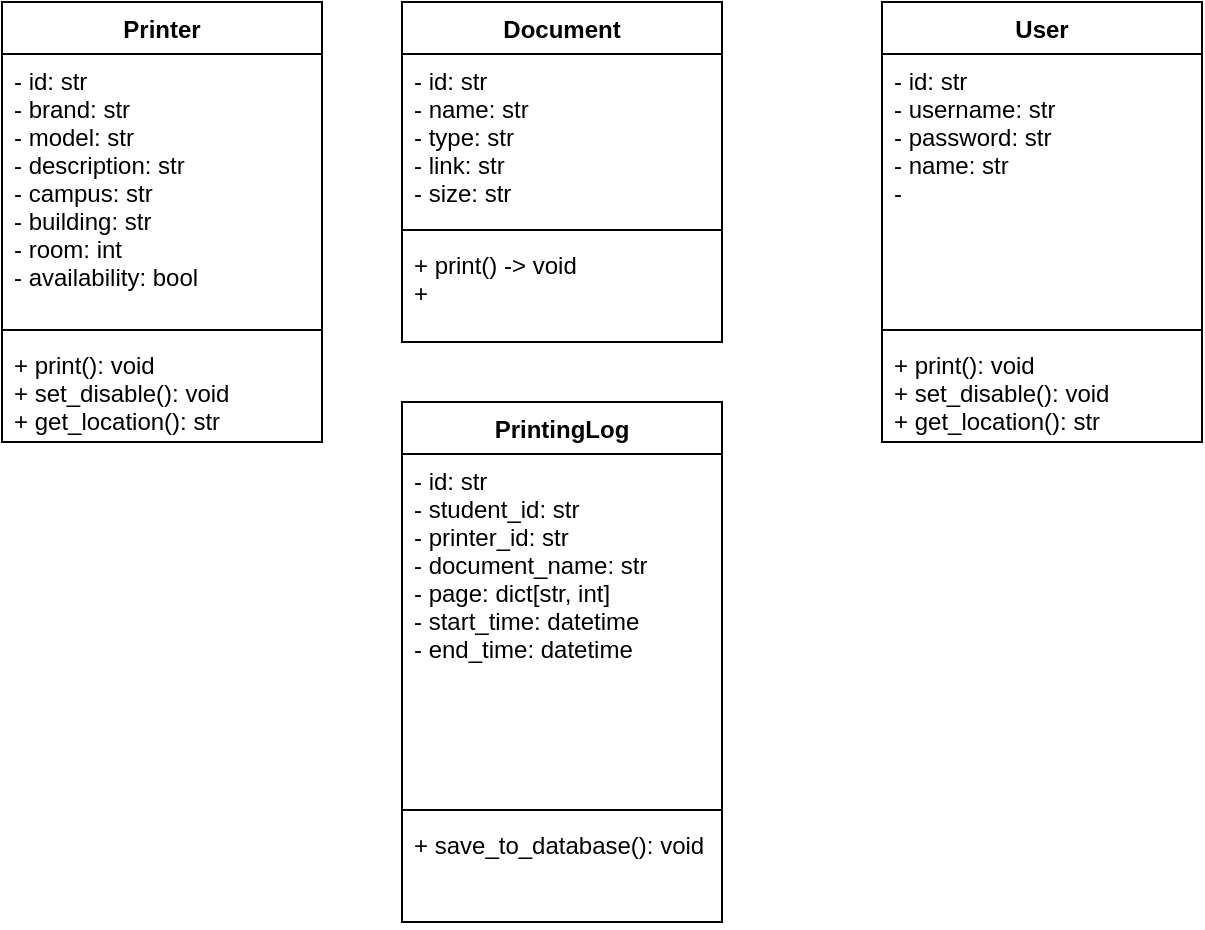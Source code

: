 <mxfile>
    <diagram id="oFvub2409HpbG3E8aB3K" name="Page-1">
        <mxGraphModel dx="764" dy="455" grid="1" gridSize="10" guides="1" tooltips="1" connect="1" arrows="1" fold="1" page="1" pageScale="1" pageWidth="850" pageHeight="1100" math="0" shadow="0">
            <root>
                <mxCell id="0"/>
                <mxCell id="1" parent="0"/>
                <mxCell id="2" value="Printer" style="swimlane;fontStyle=1;align=center;verticalAlign=top;childLayout=stackLayout;horizontal=1;startSize=26;horizontalStack=0;resizeParent=1;resizeParentMax=0;resizeLast=0;collapsible=1;marginBottom=0;" vertex="1" parent="1">
                    <mxGeometry x="160" y="400" width="160" height="220" as="geometry">
                        <mxRectangle x="40" y="400" width="100" height="30" as="alternateBounds"/>
                    </mxGeometry>
                </mxCell>
                <mxCell id="3" value="- id: str&#10;- brand: str&#10;- model: str&#10;- description: str&#10;- campus: str&#10;- building: str&#10;- room: int&#10;- availability: bool" style="text;strokeColor=none;fillColor=none;align=left;verticalAlign=top;spacingLeft=4;spacingRight=4;overflow=hidden;rotatable=0;points=[[0,0.5],[1,0.5]];portConstraint=eastwest;" vertex="1" parent="2">
                    <mxGeometry y="26" width="160" height="134" as="geometry"/>
                </mxCell>
                <mxCell id="4" value="" style="line;strokeWidth=1;fillColor=none;align=left;verticalAlign=middle;spacingTop=-1;spacingLeft=3;spacingRight=3;rotatable=0;labelPosition=right;points=[];portConstraint=eastwest;strokeColor=inherit;" vertex="1" parent="2">
                    <mxGeometry y="160" width="160" height="8" as="geometry"/>
                </mxCell>
                <mxCell id="5" value="+ print(): void&#10;+ set_disable(): void&#10;+ get_location(): str" style="text;strokeColor=none;fillColor=none;align=left;verticalAlign=top;spacingLeft=4;spacingRight=4;overflow=hidden;rotatable=0;points=[[0,0.5],[1,0.5]];portConstraint=eastwest;" vertex="1" parent="2">
                    <mxGeometry y="168" width="160" height="52" as="geometry"/>
                </mxCell>
                <mxCell id="6" value="Document" style="swimlane;fontStyle=1;align=center;verticalAlign=top;childLayout=stackLayout;horizontal=1;startSize=26;horizontalStack=0;resizeParent=1;resizeParentMax=0;resizeLast=0;collapsible=1;marginBottom=0;" vertex="1" parent="1">
                    <mxGeometry x="360" y="400" width="160" height="170" as="geometry">
                        <mxRectangle x="40" y="400" width="100" height="30" as="alternateBounds"/>
                    </mxGeometry>
                </mxCell>
                <mxCell id="7" value="- id: str&#10;- name: str&#10;- type: str&#10;- link: str&#10;- size: str" style="text;strokeColor=none;fillColor=none;align=left;verticalAlign=top;spacingLeft=4;spacingRight=4;overflow=hidden;rotatable=0;points=[[0,0.5],[1,0.5]];portConstraint=eastwest;" vertex="1" parent="6">
                    <mxGeometry y="26" width="160" height="84" as="geometry"/>
                </mxCell>
                <mxCell id="8" value="" style="line;strokeWidth=1;fillColor=none;align=left;verticalAlign=middle;spacingTop=-1;spacingLeft=3;spacingRight=3;rotatable=0;labelPosition=right;points=[];portConstraint=eastwest;strokeColor=inherit;" vertex="1" parent="6">
                    <mxGeometry y="110" width="160" height="8" as="geometry"/>
                </mxCell>
                <mxCell id="9" value="+ print() -&gt; void&#10;+ " style="text;strokeColor=none;fillColor=none;align=left;verticalAlign=top;spacingLeft=4;spacingRight=4;overflow=hidden;rotatable=0;points=[[0,0.5],[1,0.5]];portConstraint=eastwest;" vertex="1" parent="6">
                    <mxGeometry y="118" width="160" height="52" as="geometry"/>
                </mxCell>
                <mxCell id="10" value="PrintingLog" style="swimlane;fontStyle=1;align=center;verticalAlign=top;childLayout=stackLayout;horizontal=1;startSize=26;horizontalStack=0;resizeParent=1;resizeParentMax=0;resizeLast=0;collapsible=1;marginBottom=0;" vertex="1" parent="1">
                    <mxGeometry x="360" y="600" width="160" height="260" as="geometry">
                        <mxRectangle x="40" y="400" width="100" height="30" as="alternateBounds"/>
                    </mxGeometry>
                </mxCell>
                <mxCell id="11" value="- id: str&#10;- student_id: str&#10;- printer_id: str&#10;- document_name: str&#10;- page: dict[str, int]&#10;- start_time: datetime&#10;- end_time: datetime" style="text;strokeColor=none;fillColor=none;align=left;verticalAlign=top;spacingLeft=4;spacingRight=4;overflow=hidden;rotatable=0;points=[[0,0.5],[1,0.5]];portConstraint=eastwest;" vertex="1" parent="10">
                    <mxGeometry y="26" width="160" height="174" as="geometry"/>
                </mxCell>
                <mxCell id="12" value="" style="line;strokeWidth=1;fillColor=none;align=left;verticalAlign=middle;spacingTop=-1;spacingLeft=3;spacingRight=3;rotatable=0;labelPosition=right;points=[];portConstraint=eastwest;strokeColor=inherit;" vertex="1" parent="10">
                    <mxGeometry y="200" width="160" height="8" as="geometry"/>
                </mxCell>
                <mxCell id="13" value="+ save_to_database(): void&#10;" style="text;strokeColor=none;fillColor=none;align=left;verticalAlign=top;spacingLeft=4;spacingRight=4;overflow=hidden;rotatable=0;points=[[0,0.5],[1,0.5]];portConstraint=eastwest;" vertex="1" parent="10">
                    <mxGeometry y="208" width="160" height="52" as="geometry"/>
                </mxCell>
                <mxCell id="27" value="User" style="swimlane;fontStyle=1;align=center;verticalAlign=top;childLayout=stackLayout;horizontal=1;startSize=26;horizontalStack=0;resizeParent=1;resizeParentMax=0;resizeLast=0;collapsible=1;marginBottom=0;" vertex="1" parent="1">
                    <mxGeometry x="600" y="400" width="160" height="220" as="geometry">
                        <mxRectangle x="40" y="400" width="100" height="30" as="alternateBounds"/>
                    </mxGeometry>
                </mxCell>
                <mxCell id="28" value="- id: str&#10;- username: str&#10;- password: str&#10;- name: str&#10;- " style="text;strokeColor=none;fillColor=none;align=left;verticalAlign=top;spacingLeft=4;spacingRight=4;overflow=hidden;rotatable=0;points=[[0,0.5],[1,0.5]];portConstraint=eastwest;" vertex="1" parent="27">
                    <mxGeometry y="26" width="160" height="134" as="geometry"/>
                </mxCell>
                <mxCell id="29" value="" style="line;strokeWidth=1;fillColor=none;align=left;verticalAlign=middle;spacingTop=-1;spacingLeft=3;spacingRight=3;rotatable=0;labelPosition=right;points=[];portConstraint=eastwest;strokeColor=inherit;" vertex="1" parent="27">
                    <mxGeometry y="160" width="160" height="8" as="geometry"/>
                </mxCell>
                <mxCell id="30" value="+ print(): void&#10;+ set_disable(): void&#10;+ get_location(): str" style="text;strokeColor=none;fillColor=none;align=left;verticalAlign=top;spacingLeft=4;spacingRight=4;overflow=hidden;rotatable=0;points=[[0,0.5],[1,0.5]];portConstraint=eastwest;" vertex="1" parent="27">
                    <mxGeometry y="168" width="160" height="52" as="geometry"/>
                </mxCell>
            </root>
        </mxGraphModel>
    </diagram>
</mxfile>